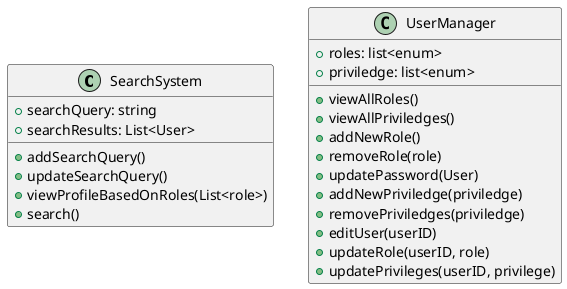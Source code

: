 @startuml manage_users

class SearchSystem {
   + searchQuery: string
   + searchResults: List<User>

   + addSearchQuery()
   + updateSearchQuery()
   + viewProfileBasedOnRoles(List<role>)
   + search()
}

class UserManager {
	+ roles: list<enum>
	+ priviledge: list<enum>
	
	+ viewAllRoles()
	+ viewAllPriviledges()
	+ addNewRole()
	+ removeRole(role)
	+ updatePassword(User)
	+ addNewPriviledge(priviledge)
	+ removePriviledges(priviledge)
	+ editUser(userID)
	+ updateRole(userID, role)
	+ updatePrivileges(userID, privilege)
	'Set Standards'

}

@enduml